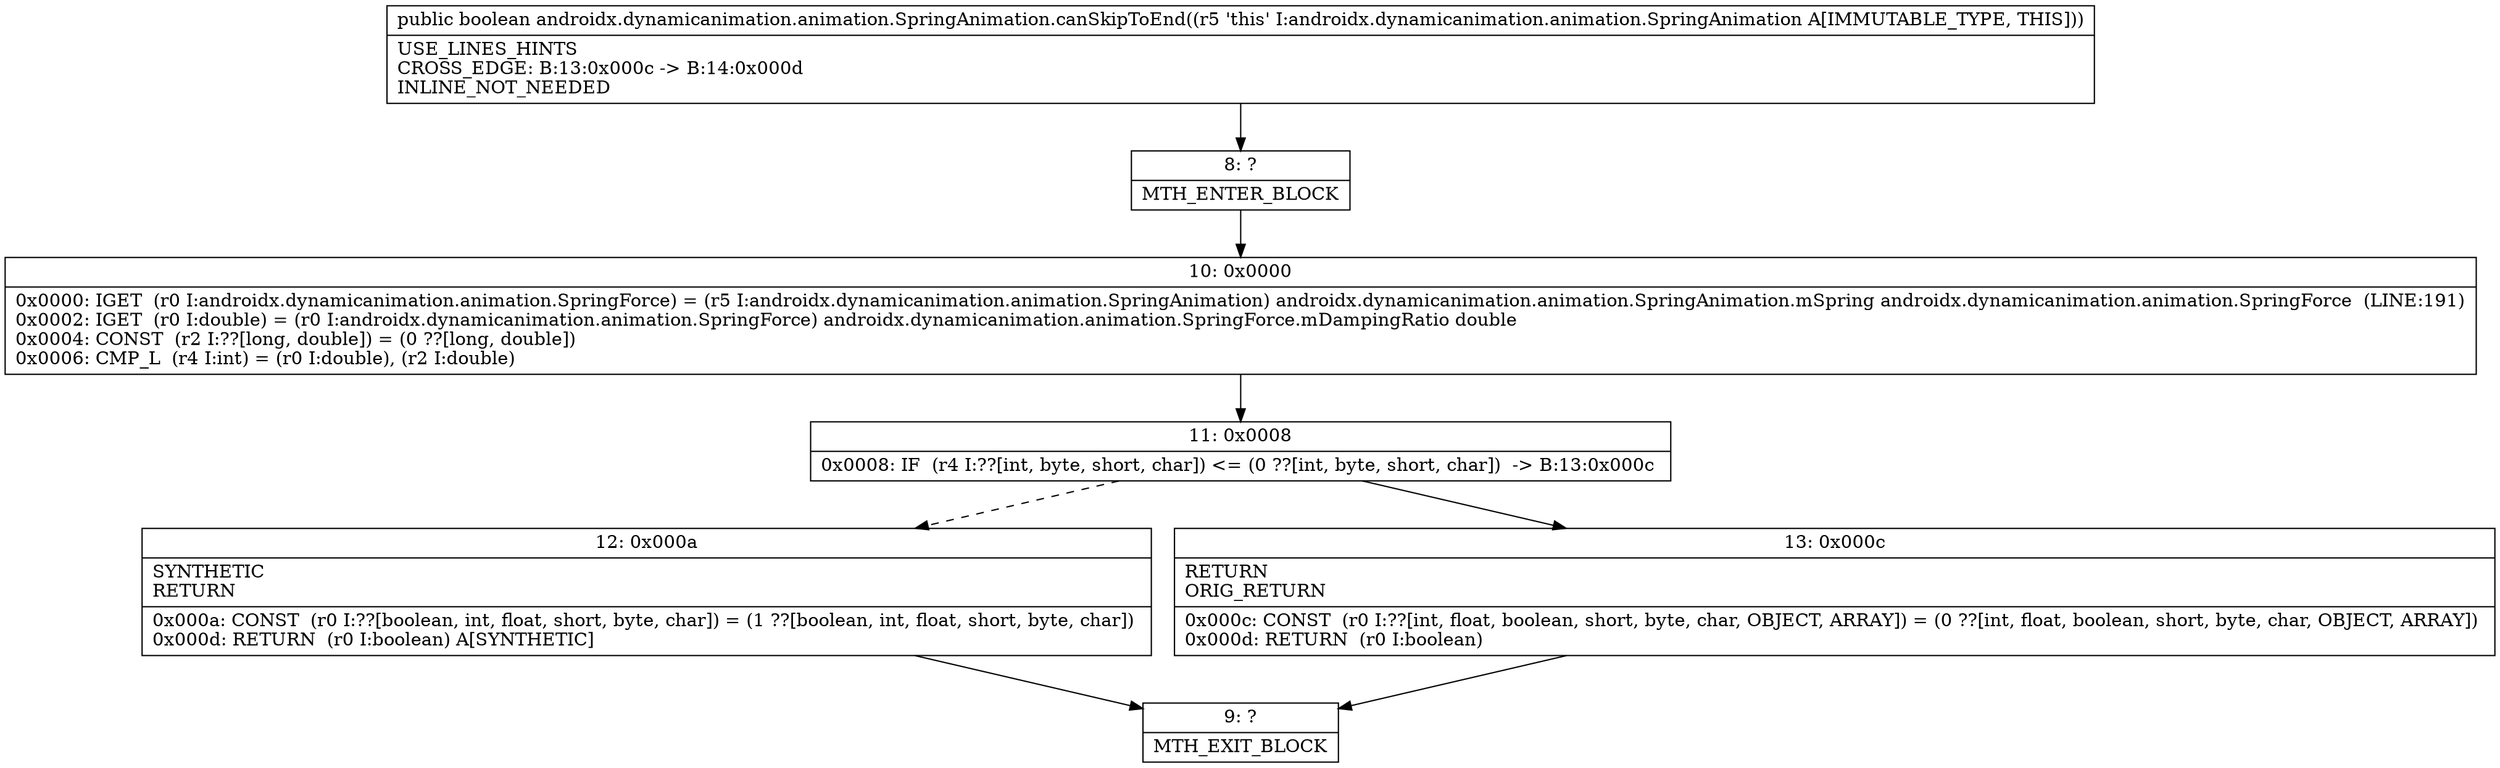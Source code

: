 digraph "CFG forandroidx.dynamicanimation.animation.SpringAnimation.canSkipToEnd()Z" {
Node_8 [shape=record,label="{8\:\ ?|MTH_ENTER_BLOCK\l}"];
Node_10 [shape=record,label="{10\:\ 0x0000|0x0000: IGET  (r0 I:androidx.dynamicanimation.animation.SpringForce) = (r5 I:androidx.dynamicanimation.animation.SpringAnimation) androidx.dynamicanimation.animation.SpringAnimation.mSpring androidx.dynamicanimation.animation.SpringForce  (LINE:191)\l0x0002: IGET  (r0 I:double) = (r0 I:androidx.dynamicanimation.animation.SpringForce) androidx.dynamicanimation.animation.SpringForce.mDampingRatio double \l0x0004: CONST  (r2 I:??[long, double]) = (0 ??[long, double]) \l0x0006: CMP_L  (r4 I:int) = (r0 I:double), (r2 I:double) \l}"];
Node_11 [shape=record,label="{11\:\ 0x0008|0x0008: IF  (r4 I:??[int, byte, short, char]) \<= (0 ??[int, byte, short, char])  \-\> B:13:0x000c \l}"];
Node_12 [shape=record,label="{12\:\ 0x000a|SYNTHETIC\lRETURN\l|0x000a: CONST  (r0 I:??[boolean, int, float, short, byte, char]) = (1 ??[boolean, int, float, short, byte, char]) \l0x000d: RETURN  (r0 I:boolean) A[SYNTHETIC]\l}"];
Node_9 [shape=record,label="{9\:\ ?|MTH_EXIT_BLOCK\l}"];
Node_13 [shape=record,label="{13\:\ 0x000c|RETURN\lORIG_RETURN\l|0x000c: CONST  (r0 I:??[int, float, boolean, short, byte, char, OBJECT, ARRAY]) = (0 ??[int, float, boolean, short, byte, char, OBJECT, ARRAY]) \l0x000d: RETURN  (r0 I:boolean) \l}"];
MethodNode[shape=record,label="{public boolean androidx.dynamicanimation.animation.SpringAnimation.canSkipToEnd((r5 'this' I:androidx.dynamicanimation.animation.SpringAnimation A[IMMUTABLE_TYPE, THIS]))  | USE_LINES_HINTS\lCROSS_EDGE: B:13:0x000c \-\> B:14:0x000d\lINLINE_NOT_NEEDED\l}"];
MethodNode -> Node_8;Node_8 -> Node_10;
Node_10 -> Node_11;
Node_11 -> Node_12[style=dashed];
Node_11 -> Node_13;
Node_12 -> Node_9;
Node_13 -> Node_9;
}

